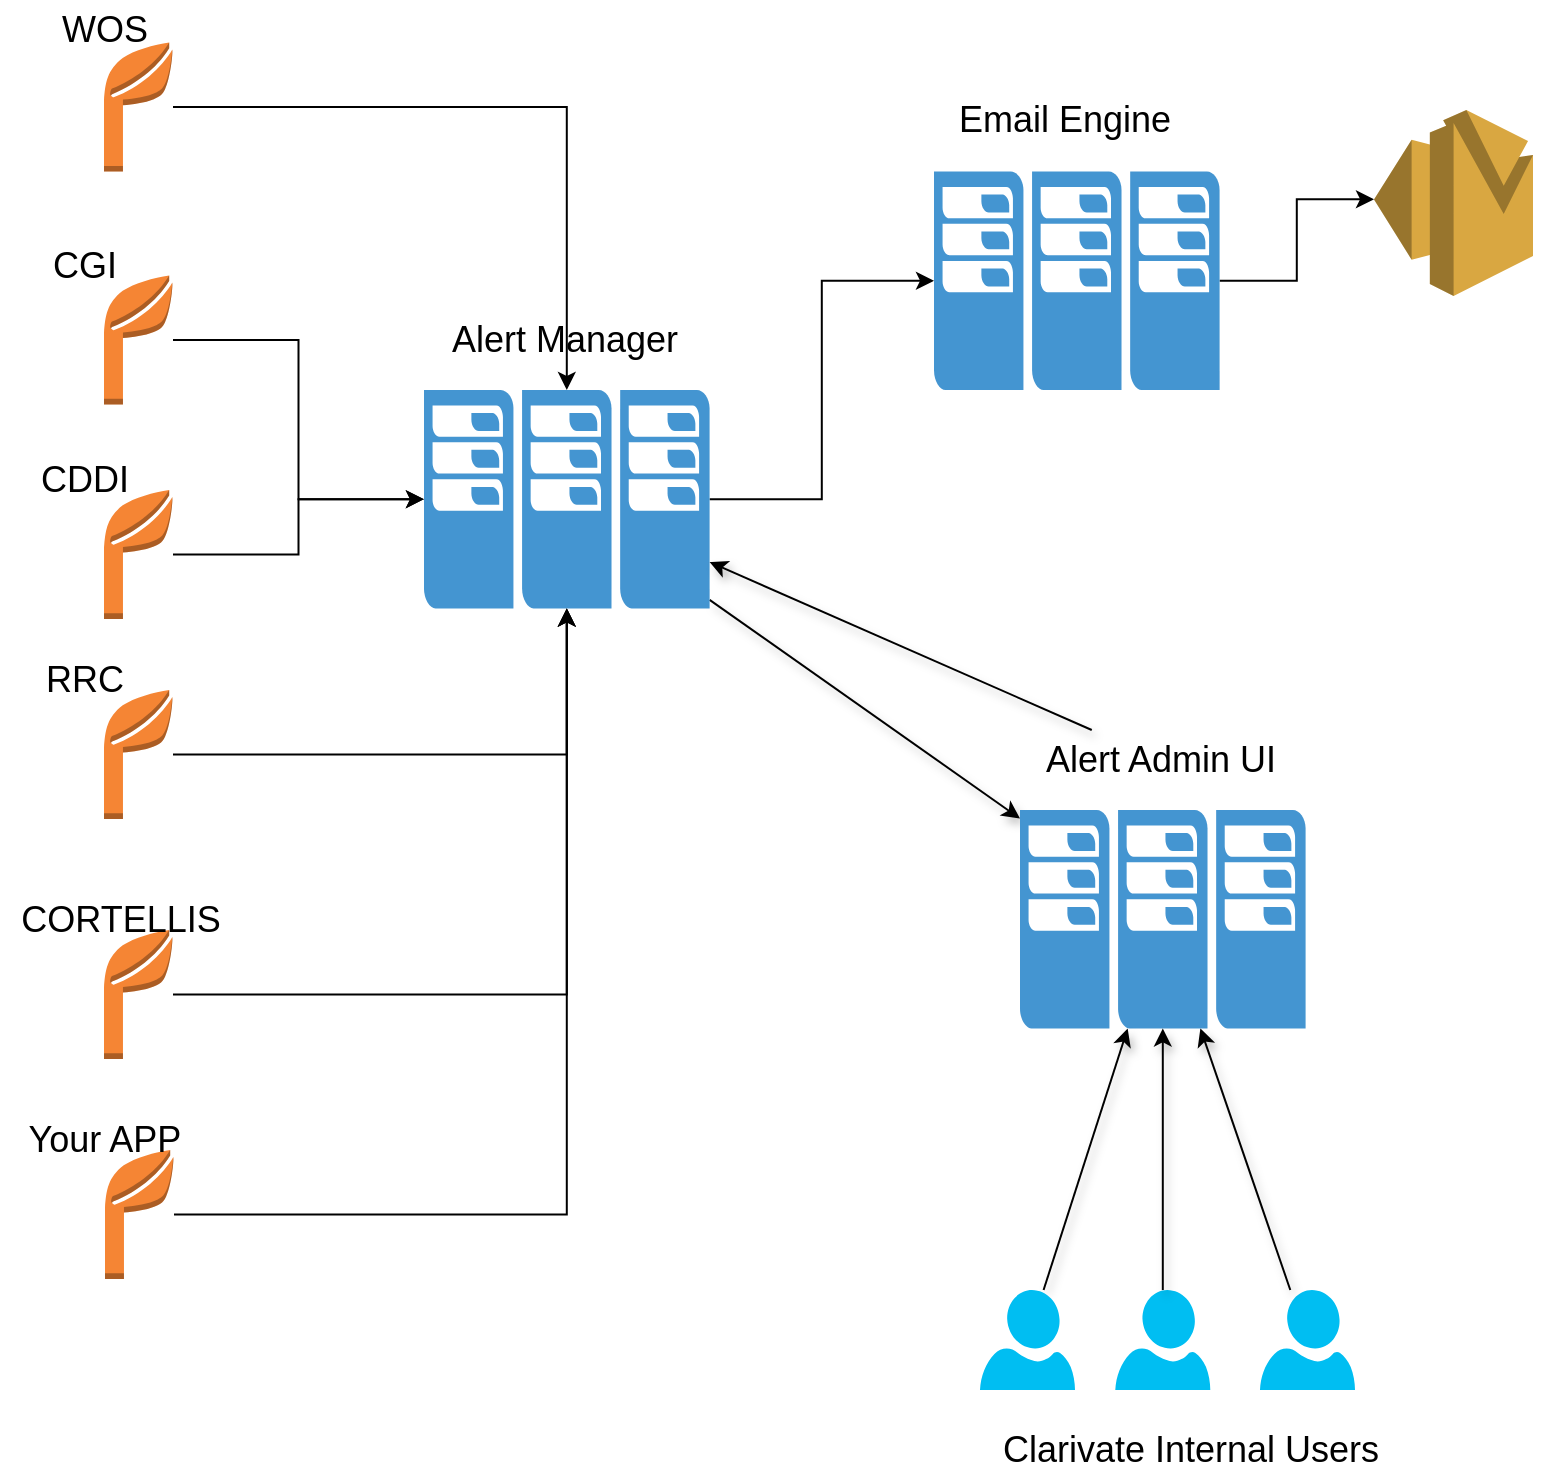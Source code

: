 <mxfile version="20.2.7" type="github">
  <diagram id="ITJkx8O16Wo3wCYVVDW9" name="Page-1">
    <mxGraphModel dx="1115" dy="795" grid="1" gridSize="10" guides="1" tooltips="1" connect="1" arrows="1" fold="1" page="1" pageScale="1" pageWidth="827" pageHeight="1169" math="0" shadow="0">
      <root>
        <mxCell id="0" />
        <mxCell id="1" parent="0" />
        <mxCell id="Ga3TDmFZdKd7LaxTZ1pT-18" value="Alert Manager" style="text;html=1;align=center;verticalAlign=middle;resizable=0;points=[];autosize=1;strokeColor=none;fillColor=none;arcSize=12;imageWidth=48;imageHeight=48;strokeWidth=9;fontSize=18;" vertex="1" parent="1">
          <mxGeometry x="212" y="320" width="140" height="30" as="geometry" />
        </mxCell>
        <mxCell id="Ga3TDmFZdKd7LaxTZ1pT-19" value="Email Engine" style="text;html=1;align=center;verticalAlign=middle;resizable=0;points=[];autosize=1;strokeColor=none;fillColor=none;arcSize=12;imageWidth=48;imageHeight=48;strokeWidth=9;fontSize=18;" vertex="1" parent="1">
          <mxGeometry x="467" y="210" width="130" height="30" as="geometry" />
        </mxCell>
        <mxCell id="Ga3TDmFZdKd7LaxTZ1pT-20" style="edgeStyle=orthogonalEdgeStyle;rounded=0;orthogonalLoop=1;jettySize=auto;html=1;fontSize=18;" edge="1" parent="1" source="Ga3TDmFZdKd7LaxTZ1pT-21" target="Ga3TDmFZdKd7LaxTZ1pT-23">
          <mxGeometry relative="1" as="geometry" />
        </mxCell>
        <mxCell id="Ga3TDmFZdKd7LaxTZ1pT-59" style="edgeStyle=none;rounded=0;orthogonalLoop=1;jettySize=auto;html=1;shadow=1;fontSize=18;" edge="1" parent="1" source="Ga3TDmFZdKd7LaxTZ1pT-21" target="Ga3TDmFZdKd7LaxTZ1pT-51">
          <mxGeometry relative="1" as="geometry" />
        </mxCell>
        <mxCell id="Ga3TDmFZdKd7LaxTZ1pT-21" value="" style="pointerEvents=1;shadow=0;dashed=0;html=1;strokeColor=none;fillColor=#4495D1;labelPosition=center;verticalLabelPosition=bottom;verticalAlign=top;align=center;outlineConnect=0;shape=mxgraph.veeam.cluster;fontSize=18;" vertex="1" parent="1">
          <mxGeometry x="212" y="360" width="142.8" height="109.2" as="geometry" />
        </mxCell>
        <mxCell id="Ga3TDmFZdKd7LaxTZ1pT-22" style="edgeStyle=orthogonalEdgeStyle;rounded=0;orthogonalLoop=1;jettySize=auto;html=1;entryX=0;entryY=0.48;entryDx=0;entryDy=0;entryPerimeter=0;fontSize=18;" edge="1" parent="1" source="Ga3TDmFZdKd7LaxTZ1pT-23" target="Ga3TDmFZdKd7LaxTZ1pT-24">
          <mxGeometry relative="1" as="geometry" />
        </mxCell>
        <mxCell id="Ga3TDmFZdKd7LaxTZ1pT-23" value="" style="pointerEvents=1;shadow=0;dashed=0;html=1;strokeColor=none;fillColor=#4495D1;labelPosition=center;verticalLabelPosition=bottom;verticalAlign=top;align=center;outlineConnect=0;shape=mxgraph.veeam.cluster;fontSize=18;" vertex="1" parent="1">
          <mxGeometry x="467" y="250.8" width="142.8" height="109.2" as="geometry" />
        </mxCell>
        <mxCell id="Ga3TDmFZdKd7LaxTZ1pT-24" value="" style="outlineConnect=0;dashed=0;verticalLabelPosition=bottom;verticalAlign=top;align=center;html=1;shape=mxgraph.aws3.ses;fillColor=#D9A741;gradientColor=none;fontSize=18;strokeWidth=9;" vertex="1" parent="1">
          <mxGeometry x="687" y="220" width="79.5" height="93" as="geometry" />
        </mxCell>
        <mxCell id="Ga3TDmFZdKd7LaxTZ1pT-41" style="edgeStyle=orthogonalEdgeStyle;rounded=0;orthogonalLoop=1;jettySize=auto;html=1;fontSize=18;" edge="1" parent="1" source="Ga3TDmFZdKd7LaxTZ1pT-26" target="Ga3TDmFZdKd7LaxTZ1pT-21">
          <mxGeometry relative="1" as="geometry" />
        </mxCell>
        <mxCell id="Ga3TDmFZdKd7LaxTZ1pT-26" value="" style="outlineConnect=0;dashed=0;verticalLabelPosition=bottom;verticalAlign=top;align=center;html=1;shape=mxgraph.aws3.application;fillColor=#F58534;gradientColor=none;fontSize=18;strokeWidth=9;" vertex="1" parent="1">
          <mxGeometry x="52" y="186.3" width="34.5" height="64.5" as="geometry" />
        </mxCell>
        <mxCell id="Ga3TDmFZdKd7LaxTZ1pT-46" style="edgeStyle=orthogonalEdgeStyle;rounded=0;orthogonalLoop=1;jettySize=auto;html=1;fontSize=18;" edge="1" parent="1" source="Ga3TDmFZdKd7LaxTZ1pT-27" target="Ga3TDmFZdKd7LaxTZ1pT-21">
          <mxGeometry relative="1" as="geometry">
            <mxPoint x="150" y="540" as="targetPoint" />
          </mxGeometry>
        </mxCell>
        <mxCell id="Ga3TDmFZdKd7LaxTZ1pT-27" value="" style="outlineConnect=0;dashed=0;verticalLabelPosition=bottom;verticalAlign=top;align=center;html=1;shape=mxgraph.aws3.application;fillColor=#F58534;gradientColor=none;fontSize=18;strokeWidth=9;" vertex="1" parent="1">
          <mxGeometry x="52" y="630" width="34.5" height="64.5" as="geometry" />
        </mxCell>
        <mxCell id="Ga3TDmFZdKd7LaxTZ1pT-45" style="edgeStyle=orthogonalEdgeStyle;rounded=0;orthogonalLoop=1;jettySize=auto;html=1;fontSize=18;" edge="1" parent="1" source="Ga3TDmFZdKd7LaxTZ1pT-28" target="Ga3TDmFZdKd7LaxTZ1pT-21">
          <mxGeometry relative="1" as="geometry">
            <mxPoint x="150" y="420" as="targetPoint" />
          </mxGeometry>
        </mxCell>
        <mxCell id="Ga3TDmFZdKd7LaxTZ1pT-28" value="" style="outlineConnect=0;dashed=0;verticalLabelPosition=bottom;verticalAlign=top;align=center;html=1;shape=mxgraph.aws3.application;fillColor=#F58534;gradientColor=none;fontSize=18;strokeWidth=9;" vertex="1" parent="1">
          <mxGeometry x="52" y="510" width="34.5" height="64.5" as="geometry" />
        </mxCell>
        <mxCell id="Ga3TDmFZdKd7LaxTZ1pT-44" style="edgeStyle=orthogonalEdgeStyle;rounded=0;orthogonalLoop=1;jettySize=auto;html=1;fontSize=18;" edge="1" parent="1" source="Ga3TDmFZdKd7LaxTZ1pT-29" target="Ga3TDmFZdKd7LaxTZ1pT-21">
          <mxGeometry relative="1" as="geometry" />
        </mxCell>
        <mxCell id="Ga3TDmFZdKd7LaxTZ1pT-29" value="" style="outlineConnect=0;dashed=0;verticalLabelPosition=bottom;verticalAlign=top;align=center;html=1;shape=mxgraph.aws3.application;fillColor=#F58534;gradientColor=none;fontSize=18;strokeWidth=9;" vertex="1" parent="1">
          <mxGeometry x="52" y="410" width="34.5" height="64.5" as="geometry" />
        </mxCell>
        <mxCell id="Ga3TDmFZdKd7LaxTZ1pT-43" style="edgeStyle=orthogonalEdgeStyle;rounded=0;orthogonalLoop=1;jettySize=auto;html=1;fontSize=18;" edge="1" parent="1" source="Ga3TDmFZdKd7LaxTZ1pT-30" target="Ga3TDmFZdKd7LaxTZ1pT-21">
          <mxGeometry relative="1" as="geometry" />
        </mxCell>
        <mxCell id="Ga3TDmFZdKd7LaxTZ1pT-30" value="" style="outlineConnect=0;dashed=0;verticalLabelPosition=bottom;verticalAlign=top;align=center;html=1;shape=mxgraph.aws3.application;fillColor=#F58534;gradientColor=none;fontSize=18;strokeWidth=9;" vertex="1" parent="1">
          <mxGeometry x="52" y="302.75" width="34.5" height="64.5" as="geometry" />
        </mxCell>
        <mxCell id="Ga3TDmFZdKd7LaxTZ1pT-36" value="WOS" style="text;html=1;align=center;verticalAlign=middle;resizable=0;points=[];autosize=1;strokeColor=none;fillColor=none;fontSize=18;" vertex="1" parent="1">
          <mxGeometry x="17" y="165" width="70" height="30" as="geometry" />
        </mxCell>
        <mxCell id="Ga3TDmFZdKd7LaxTZ1pT-37" value="RRC" style="text;html=1;align=center;verticalAlign=middle;resizable=0;points=[];autosize=1;strokeColor=none;fillColor=none;fontSize=18;" vertex="1" parent="1">
          <mxGeometry x="12" y="490" width="60" height="30" as="geometry" />
        </mxCell>
        <mxCell id="Ga3TDmFZdKd7LaxTZ1pT-38" value="CDDI" style="text;html=1;align=center;verticalAlign=middle;resizable=0;points=[];autosize=1;strokeColor=none;fillColor=none;fontSize=18;" vertex="1" parent="1">
          <mxGeometry x="7" y="390" width="70" height="30" as="geometry" />
        </mxCell>
        <mxCell id="Ga3TDmFZdKd7LaxTZ1pT-39" value="CGI" style="text;html=1;align=center;verticalAlign=middle;resizable=0;points=[];autosize=1;strokeColor=none;fillColor=none;fontSize=18;" vertex="1" parent="1">
          <mxGeometry x="12" y="283" width="60" height="30" as="geometry" />
        </mxCell>
        <mxCell id="Ga3TDmFZdKd7LaxTZ1pT-40" value="CORTELLIS" style="text;html=1;align=center;verticalAlign=middle;resizable=0;points=[];autosize=1;strokeColor=none;fillColor=none;fontSize=18;" vertex="1" parent="1">
          <mxGeometry y="610" width="120" height="30" as="geometry" />
        </mxCell>
        <mxCell id="Ga3TDmFZdKd7LaxTZ1pT-50" style="edgeStyle=orthogonalEdgeStyle;rounded=0;orthogonalLoop=1;jettySize=auto;html=1;fontSize=18;" edge="1" parent="1" source="Ga3TDmFZdKd7LaxTZ1pT-47" target="Ga3TDmFZdKd7LaxTZ1pT-21">
          <mxGeometry relative="1" as="geometry" />
        </mxCell>
        <mxCell id="Ga3TDmFZdKd7LaxTZ1pT-47" value="" style="outlineConnect=0;dashed=0;verticalLabelPosition=bottom;verticalAlign=top;align=center;html=1;shape=mxgraph.aws3.application;fillColor=#F58534;gradientColor=none;fontSize=18;strokeWidth=9;" vertex="1" parent="1">
          <mxGeometry x="52.5" y="740" width="34.5" height="64.5" as="geometry" />
        </mxCell>
        <mxCell id="Ga3TDmFZdKd7LaxTZ1pT-48" value="Your APP" style="text;html=1;align=center;verticalAlign=middle;resizable=0;points=[];autosize=1;strokeColor=none;fillColor=none;fontSize=18;" vertex="1" parent="1">
          <mxGeometry x="2" y="720" width="100" height="30" as="geometry" />
        </mxCell>
        <mxCell id="Ga3TDmFZdKd7LaxTZ1pT-51" value="" style="pointerEvents=1;shadow=0;dashed=0;html=1;strokeColor=none;fillColor=#4495D1;labelPosition=center;verticalLabelPosition=bottom;verticalAlign=top;align=center;outlineConnect=0;shape=mxgraph.veeam.cluster;fontSize=18;" vertex="1" parent="1">
          <mxGeometry x="510" y="570" width="142.8" height="109.2" as="geometry" />
        </mxCell>
        <mxCell id="Ga3TDmFZdKd7LaxTZ1pT-55" style="edgeStyle=none;rounded=0;orthogonalLoop=1;jettySize=auto;html=1;shadow=1;fontSize=18;" edge="1" parent="1" source="Ga3TDmFZdKd7LaxTZ1pT-52" target="Ga3TDmFZdKd7LaxTZ1pT-21">
          <mxGeometry relative="1" as="geometry" />
        </mxCell>
        <mxCell id="Ga3TDmFZdKd7LaxTZ1pT-52" value="Alert Admin UI" style="text;html=1;align=center;verticalAlign=middle;resizable=0;points=[];autosize=1;strokeColor=none;fillColor=none;arcSize=12;imageWidth=48;imageHeight=48;strokeWidth=9;fontSize=18;" vertex="1" parent="1">
          <mxGeometry x="510" y="530" width="140" height="30" as="geometry" />
        </mxCell>
        <mxCell id="Ga3TDmFZdKd7LaxTZ1pT-62" style="edgeStyle=none;rounded=0;orthogonalLoop=1;jettySize=auto;html=1;shadow=1;fontSize=18;" edge="1" parent="1" source="Ga3TDmFZdKd7LaxTZ1pT-61" target="Ga3TDmFZdKd7LaxTZ1pT-51">
          <mxGeometry relative="1" as="geometry" />
        </mxCell>
        <mxCell id="Ga3TDmFZdKd7LaxTZ1pT-61" value="" style="verticalLabelPosition=bottom;html=1;verticalAlign=top;align=center;strokeColor=none;fillColor=#00BEF2;shape=mxgraph.azure.user;fontSize=18;" vertex="1" parent="1">
          <mxGeometry x="490" y="810" width="47.5" height="50" as="geometry" />
        </mxCell>
        <mxCell id="Ga3TDmFZdKd7LaxTZ1pT-63" value="" style="verticalLabelPosition=bottom;html=1;verticalAlign=top;align=center;strokeColor=none;fillColor=#00BEF2;shape=mxgraph.azure.user;fontSize=18;" vertex="1" parent="1">
          <mxGeometry x="630" y="810" width="47.5" height="50" as="geometry" />
        </mxCell>
        <mxCell id="Ga3TDmFZdKd7LaxTZ1pT-64" style="edgeStyle=none;rounded=0;orthogonalLoop=1;jettySize=auto;html=1;shadow=1;fontSize=18;" edge="1" source="Ga3TDmFZdKd7LaxTZ1pT-63" parent="1" target="Ga3TDmFZdKd7LaxTZ1pT-51">
          <mxGeometry relative="1" as="geometry">
            <mxPoint x="597.809" y="689.2" as="targetPoint" />
          </mxGeometry>
        </mxCell>
        <mxCell id="Ga3TDmFZdKd7LaxTZ1pT-65" value="" style="verticalLabelPosition=bottom;html=1;verticalAlign=top;align=center;strokeColor=none;fillColor=#00BEF2;shape=mxgraph.azure.user;fontSize=18;" vertex="1" parent="1">
          <mxGeometry x="557.65" y="810" width="47.5" height="50" as="geometry" />
        </mxCell>
        <mxCell id="Ga3TDmFZdKd7LaxTZ1pT-66" style="edgeStyle=none;rounded=0;orthogonalLoop=1;jettySize=auto;html=1;shadow=1;fontSize=18;" edge="1" source="Ga3TDmFZdKd7LaxTZ1pT-65" parent="1" target="Ga3TDmFZdKd7LaxTZ1pT-51">
          <mxGeometry relative="1" as="geometry">
            <mxPoint x="607.809" y="699.2" as="targetPoint" />
          </mxGeometry>
        </mxCell>
        <mxCell id="Ga3TDmFZdKd7LaxTZ1pT-67" value="Clarivate Internal Users" style="text;html=1;align=center;verticalAlign=middle;resizable=0;points=[];autosize=1;strokeColor=none;fillColor=none;fontSize=18;" vertex="1" parent="1">
          <mxGeometry x="490" y="875" width="210" height="30" as="geometry" />
        </mxCell>
      </root>
    </mxGraphModel>
  </diagram>
</mxfile>
